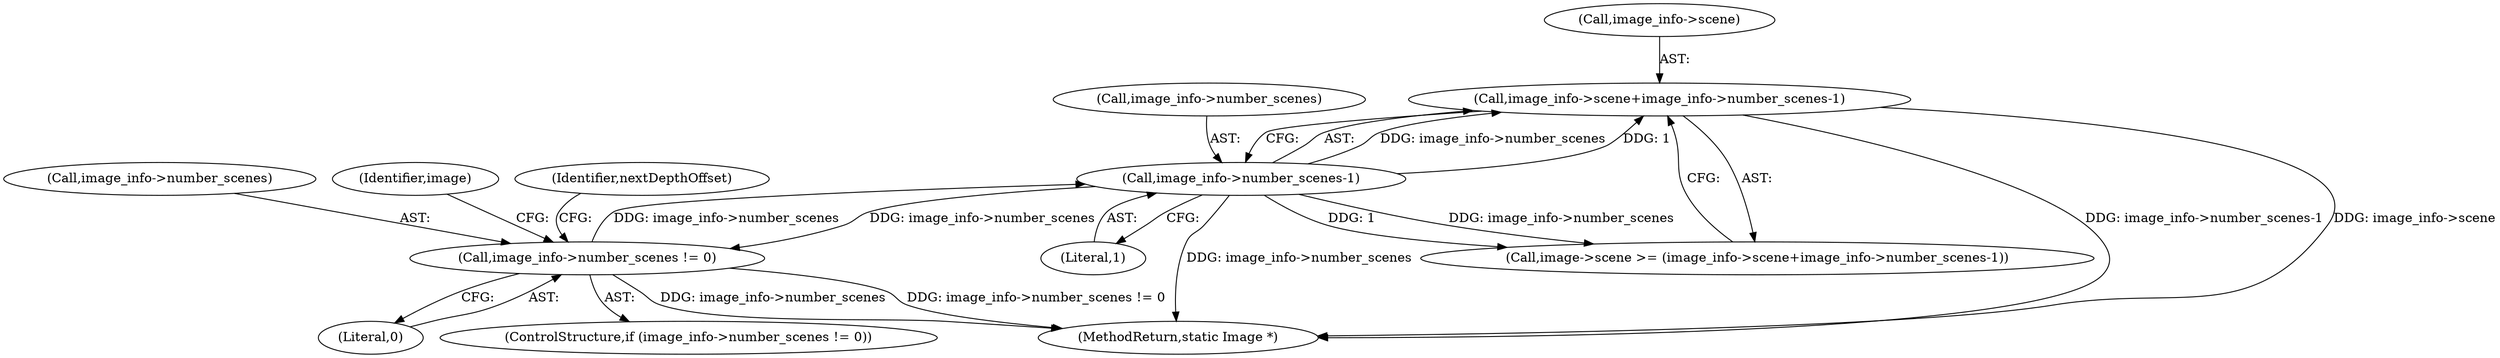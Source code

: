 digraph "0_ImageMagick_db1ffb6cf44bcfe5c4d5fcf9d9109ded5617387f@pointer" {
"1001292" [label="(Call,image_info->scene+image_info->number_scenes-1)"];
"1001296" [label="(Call,image_info->number_scenes-1)"];
"1001282" [label="(Call,image_info->number_scenes != 0)"];
"1001288" [label="(Call,image->scene >= (image_info->scene+image_info->number_scenes-1))"];
"1001286" [label="(Literal,0)"];
"1001283" [label="(Call,image_info->number_scenes)"];
"1001290" [label="(Identifier,image)"];
"1001304" [label="(Identifier,nextDepthOffset)"];
"1001281" [label="(ControlStructure,if (image_info->number_scenes != 0))"];
"1001382" [label="(MethodReturn,static Image *)"];
"1001300" [label="(Literal,1)"];
"1001292" [label="(Call,image_info->scene+image_info->number_scenes-1)"];
"1001297" [label="(Call,image_info->number_scenes)"];
"1001282" [label="(Call,image_info->number_scenes != 0)"];
"1001296" [label="(Call,image_info->number_scenes-1)"];
"1001293" [label="(Call,image_info->scene)"];
"1001292" -> "1001288"  [label="AST: "];
"1001292" -> "1001296"  [label="CFG: "];
"1001293" -> "1001292"  [label="AST: "];
"1001296" -> "1001292"  [label="AST: "];
"1001288" -> "1001292"  [label="CFG: "];
"1001292" -> "1001382"  [label="DDG: image_info->number_scenes-1"];
"1001292" -> "1001382"  [label="DDG: image_info->scene"];
"1001296" -> "1001292"  [label="DDG: image_info->number_scenes"];
"1001296" -> "1001292"  [label="DDG: 1"];
"1001296" -> "1001300"  [label="CFG: "];
"1001297" -> "1001296"  [label="AST: "];
"1001300" -> "1001296"  [label="AST: "];
"1001296" -> "1001382"  [label="DDG: image_info->number_scenes"];
"1001296" -> "1001282"  [label="DDG: image_info->number_scenes"];
"1001296" -> "1001288"  [label="DDG: image_info->number_scenes"];
"1001296" -> "1001288"  [label="DDG: 1"];
"1001282" -> "1001296"  [label="DDG: image_info->number_scenes"];
"1001282" -> "1001281"  [label="AST: "];
"1001282" -> "1001286"  [label="CFG: "];
"1001283" -> "1001282"  [label="AST: "];
"1001286" -> "1001282"  [label="AST: "];
"1001290" -> "1001282"  [label="CFG: "];
"1001304" -> "1001282"  [label="CFG: "];
"1001282" -> "1001382"  [label="DDG: image_info->number_scenes"];
"1001282" -> "1001382"  [label="DDG: image_info->number_scenes != 0"];
}
